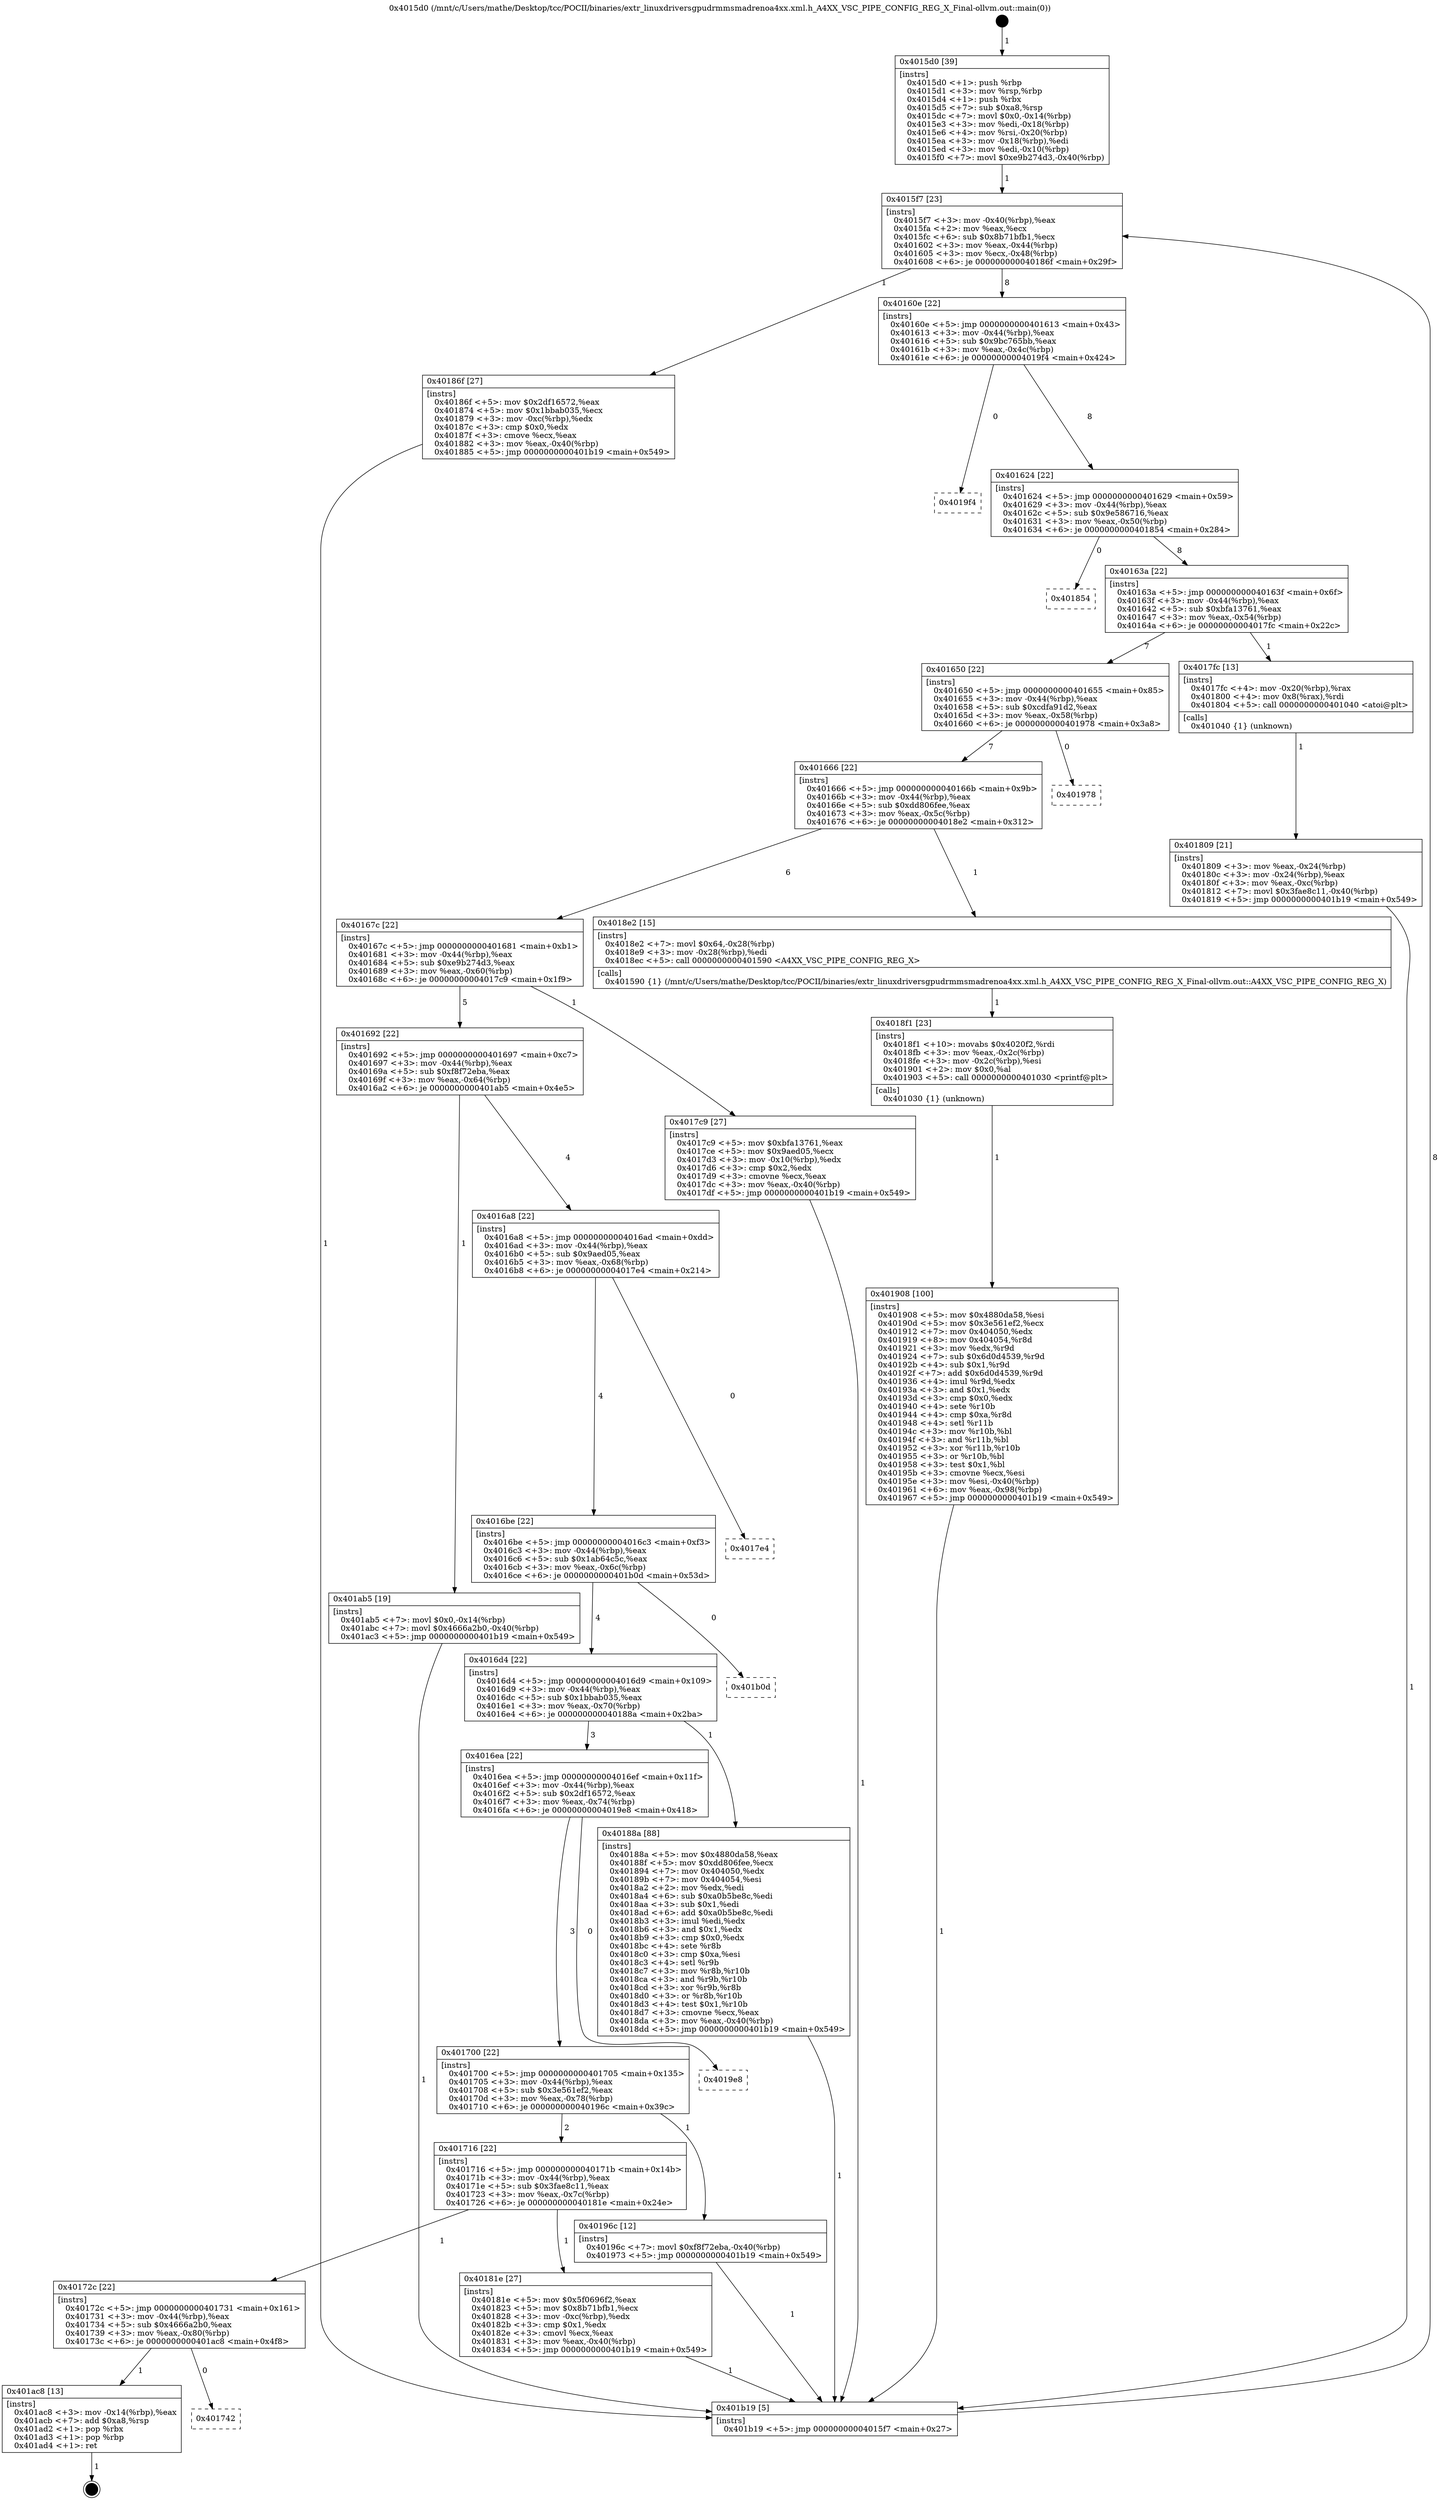 digraph "0x4015d0" {
  label = "0x4015d0 (/mnt/c/Users/mathe/Desktop/tcc/POCII/binaries/extr_linuxdriversgpudrmmsmadrenoa4xx.xml.h_A4XX_VSC_PIPE_CONFIG_REG_X_Final-ollvm.out::main(0))"
  labelloc = "t"
  node[shape=record]

  Entry [label="",width=0.3,height=0.3,shape=circle,fillcolor=black,style=filled]
  "0x4015f7" [label="{
     0x4015f7 [23]\l
     | [instrs]\l
     &nbsp;&nbsp;0x4015f7 \<+3\>: mov -0x40(%rbp),%eax\l
     &nbsp;&nbsp;0x4015fa \<+2\>: mov %eax,%ecx\l
     &nbsp;&nbsp;0x4015fc \<+6\>: sub $0x8b71bfb1,%ecx\l
     &nbsp;&nbsp;0x401602 \<+3\>: mov %eax,-0x44(%rbp)\l
     &nbsp;&nbsp;0x401605 \<+3\>: mov %ecx,-0x48(%rbp)\l
     &nbsp;&nbsp;0x401608 \<+6\>: je 000000000040186f \<main+0x29f\>\l
  }"]
  "0x40186f" [label="{
     0x40186f [27]\l
     | [instrs]\l
     &nbsp;&nbsp;0x40186f \<+5\>: mov $0x2df16572,%eax\l
     &nbsp;&nbsp;0x401874 \<+5\>: mov $0x1bbab035,%ecx\l
     &nbsp;&nbsp;0x401879 \<+3\>: mov -0xc(%rbp),%edx\l
     &nbsp;&nbsp;0x40187c \<+3\>: cmp $0x0,%edx\l
     &nbsp;&nbsp;0x40187f \<+3\>: cmove %ecx,%eax\l
     &nbsp;&nbsp;0x401882 \<+3\>: mov %eax,-0x40(%rbp)\l
     &nbsp;&nbsp;0x401885 \<+5\>: jmp 0000000000401b19 \<main+0x549\>\l
  }"]
  "0x40160e" [label="{
     0x40160e [22]\l
     | [instrs]\l
     &nbsp;&nbsp;0x40160e \<+5\>: jmp 0000000000401613 \<main+0x43\>\l
     &nbsp;&nbsp;0x401613 \<+3\>: mov -0x44(%rbp),%eax\l
     &nbsp;&nbsp;0x401616 \<+5\>: sub $0x9bc765bb,%eax\l
     &nbsp;&nbsp;0x40161b \<+3\>: mov %eax,-0x4c(%rbp)\l
     &nbsp;&nbsp;0x40161e \<+6\>: je 00000000004019f4 \<main+0x424\>\l
  }"]
  Exit [label="",width=0.3,height=0.3,shape=circle,fillcolor=black,style=filled,peripheries=2]
  "0x4019f4" [label="{
     0x4019f4\l
  }", style=dashed]
  "0x401624" [label="{
     0x401624 [22]\l
     | [instrs]\l
     &nbsp;&nbsp;0x401624 \<+5\>: jmp 0000000000401629 \<main+0x59\>\l
     &nbsp;&nbsp;0x401629 \<+3\>: mov -0x44(%rbp),%eax\l
     &nbsp;&nbsp;0x40162c \<+5\>: sub $0x9e586716,%eax\l
     &nbsp;&nbsp;0x401631 \<+3\>: mov %eax,-0x50(%rbp)\l
     &nbsp;&nbsp;0x401634 \<+6\>: je 0000000000401854 \<main+0x284\>\l
  }"]
  "0x401742" [label="{
     0x401742\l
  }", style=dashed]
  "0x401854" [label="{
     0x401854\l
  }", style=dashed]
  "0x40163a" [label="{
     0x40163a [22]\l
     | [instrs]\l
     &nbsp;&nbsp;0x40163a \<+5\>: jmp 000000000040163f \<main+0x6f\>\l
     &nbsp;&nbsp;0x40163f \<+3\>: mov -0x44(%rbp),%eax\l
     &nbsp;&nbsp;0x401642 \<+5\>: sub $0xbfa13761,%eax\l
     &nbsp;&nbsp;0x401647 \<+3\>: mov %eax,-0x54(%rbp)\l
     &nbsp;&nbsp;0x40164a \<+6\>: je 00000000004017fc \<main+0x22c\>\l
  }"]
  "0x401ac8" [label="{
     0x401ac8 [13]\l
     | [instrs]\l
     &nbsp;&nbsp;0x401ac8 \<+3\>: mov -0x14(%rbp),%eax\l
     &nbsp;&nbsp;0x401acb \<+7\>: add $0xa8,%rsp\l
     &nbsp;&nbsp;0x401ad2 \<+1\>: pop %rbx\l
     &nbsp;&nbsp;0x401ad3 \<+1\>: pop %rbp\l
     &nbsp;&nbsp;0x401ad4 \<+1\>: ret\l
  }"]
  "0x4017fc" [label="{
     0x4017fc [13]\l
     | [instrs]\l
     &nbsp;&nbsp;0x4017fc \<+4\>: mov -0x20(%rbp),%rax\l
     &nbsp;&nbsp;0x401800 \<+4\>: mov 0x8(%rax),%rdi\l
     &nbsp;&nbsp;0x401804 \<+5\>: call 0000000000401040 \<atoi@plt\>\l
     | [calls]\l
     &nbsp;&nbsp;0x401040 \{1\} (unknown)\l
  }"]
  "0x401650" [label="{
     0x401650 [22]\l
     | [instrs]\l
     &nbsp;&nbsp;0x401650 \<+5\>: jmp 0000000000401655 \<main+0x85\>\l
     &nbsp;&nbsp;0x401655 \<+3\>: mov -0x44(%rbp),%eax\l
     &nbsp;&nbsp;0x401658 \<+5\>: sub $0xcdfa91d2,%eax\l
     &nbsp;&nbsp;0x40165d \<+3\>: mov %eax,-0x58(%rbp)\l
     &nbsp;&nbsp;0x401660 \<+6\>: je 0000000000401978 \<main+0x3a8\>\l
  }"]
  "0x401908" [label="{
     0x401908 [100]\l
     | [instrs]\l
     &nbsp;&nbsp;0x401908 \<+5\>: mov $0x4880da58,%esi\l
     &nbsp;&nbsp;0x40190d \<+5\>: mov $0x3e561ef2,%ecx\l
     &nbsp;&nbsp;0x401912 \<+7\>: mov 0x404050,%edx\l
     &nbsp;&nbsp;0x401919 \<+8\>: mov 0x404054,%r8d\l
     &nbsp;&nbsp;0x401921 \<+3\>: mov %edx,%r9d\l
     &nbsp;&nbsp;0x401924 \<+7\>: sub $0x6d0d4539,%r9d\l
     &nbsp;&nbsp;0x40192b \<+4\>: sub $0x1,%r9d\l
     &nbsp;&nbsp;0x40192f \<+7\>: add $0x6d0d4539,%r9d\l
     &nbsp;&nbsp;0x401936 \<+4\>: imul %r9d,%edx\l
     &nbsp;&nbsp;0x40193a \<+3\>: and $0x1,%edx\l
     &nbsp;&nbsp;0x40193d \<+3\>: cmp $0x0,%edx\l
     &nbsp;&nbsp;0x401940 \<+4\>: sete %r10b\l
     &nbsp;&nbsp;0x401944 \<+4\>: cmp $0xa,%r8d\l
     &nbsp;&nbsp;0x401948 \<+4\>: setl %r11b\l
     &nbsp;&nbsp;0x40194c \<+3\>: mov %r10b,%bl\l
     &nbsp;&nbsp;0x40194f \<+3\>: and %r11b,%bl\l
     &nbsp;&nbsp;0x401952 \<+3\>: xor %r11b,%r10b\l
     &nbsp;&nbsp;0x401955 \<+3\>: or %r10b,%bl\l
     &nbsp;&nbsp;0x401958 \<+3\>: test $0x1,%bl\l
     &nbsp;&nbsp;0x40195b \<+3\>: cmovne %ecx,%esi\l
     &nbsp;&nbsp;0x40195e \<+3\>: mov %esi,-0x40(%rbp)\l
     &nbsp;&nbsp;0x401961 \<+6\>: mov %eax,-0x98(%rbp)\l
     &nbsp;&nbsp;0x401967 \<+5\>: jmp 0000000000401b19 \<main+0x549\>\l
  }"]
  "0x401978" [label="{
     0x401978\l
  }", style=dashed]
  "0x401666" [label="{
     0x401666 [22]\l
     | [instrs]\l
     &nbsp;&nbsp;0x401666 \<+5\>: jmp 000000000040166b \<main+0x9b\>\l
     &nbsp;&nbsp;0x40166b \<+3\>: mov -0x44(%rbp),%eax\l
     &nbsp;&nbsp;0x40166e \<+5\>: sub $0xdd806fee,%eax\l
     &nbsp;&nbsp;0x401673 \<+3\>: mov %eax,-0x5c(%rbp)\l
     &nbsp;&nbsp;0x401676 \<+6\>: je 00000000004018e2 \<main+0x312\>\l
  }"]
  "0x4018f1" [label="{
     0x4018f1 [23]\l
     | [instrs]\l
     &nbsp;&nbsp;0x4018f1 \<+10\>: movabs $0x4020f2,%rdi\l
     &nbsp;&nbsp;0x4018fb \<+3\>: mov %eax,-0x2c(%rbp)\l
     &nbsp;&nbsp;0x4018fe \<+3\>: mov -0x2c(%rbp),%esi\l
     &nbsp;&nbsp;0x401901 \<+2\>: mov $0x0,%al\l
     &nbsp;&nbsp;0x401903 \<+5\>: call 0000000000401030 \<printf@plt\>\l
     | [calls]\l
     &nbsp;&nbsp;0x401030 \{1\} (unknown)\l
  }"]
  "0x4018e2" [label="{
     0x4018e2 [15]\l
     | [instrs]\l
     &nbsp;&nbsp;0x4018e2 \<+7\>: movl $0x64,-0x28(%rbp)\l
     &nbsp;&nbsp;0x4018e9 \<+3\>: mov -0x28(%rbp),%edi\l
     &nbsp;&nbsp;0x4018ec \<+5\>: call 0000000000401590 \<A4XX_VSC_PIPE_CONFIG_REG_X\>\l
     | [calls]\l
     &nbsp;&nbsp;0x401590 \{1\} (/mnt/c/Users/mathe/Desktop/tcc/POCII/binaries/extr_linuxdriversgpudrmmsmadrenoa4xx.xml.h_A4XX_VSC_PIPE_CONFIG_REG_X_Final-ollvm.out::A4XX_VSC_PIPE_CONFIG_REG_X)\l
  }"]
  "0x40167c" [label="{
     0x40167c [22]\l
     | [instrs]\l
     &nbsp;&nbsp;0x40167c \<+5\>: jmp 0000000000401681 \<main+0xb1\>\l
     &nbsp;&nbsp;0x401681 \<+3\>: mov -0x44(%rbp),%eax\l
     &nbsp;&nbsp;0x401684 \<+5\>: sub $0xe9b274d3,%eax\l
     &nbsp;&nbsp;0x401689 \<+3\>: mov %eax,-0x60(%rbp)\l
     &nbsp;&nbsp;0x40168c \<+6\>: je 00000000004017c9 \<main+0x1f9\>\l
  }"]
  "0x40172c" [label="{
     0x40172c [22]\l
     | [instrs]\l
     &nbsp;&nbsp;0x40172c \<+5\>: jmp 0000000000401731 \<main+0x161\>\l
     &nbsp;&nbsp;0x401731 \<+3\>: mov -0x44(%rbp),%eax\l
     &nbsp;&nbsp;0x401734 \<+5\>: sub $0x4666a2b0,%eax\l
     &nbsp;&nbsp;0x401739 \<+3\>: mov %eax,-0x80(%rbp)\l
     &nbsp;&nbsp;0x40173c \<+6\>: je 0000000000401ac8 \<main+0x4f8\>\l
  }"]
  "0x4017c9" [label="{
     0x4017c9 [27]\l
     | [instrs]\l
     &nbsp;&nbsp;0x4017c9 \<+5\>: mov $0xbfa13761,%eax\l
     &nbsp;&nbsp;0x4017ce \<+5\>: mov $0x9aed05,%ecx\l
     &nbsp;&nbsp;0x4017d3 \<+3\>: mov -0x10(%rbp),%edx\l
     &nbsp;&nbsp;0x4017d6 \<+3\>: cmp $0x2,%edx\l
     &nbsp;&nbsp;0x4017d9 \<+3\>: cmovne %ecx,%eax\l
     &nbsp;&nbsp;0x4017dc \<+3\>: mov %eax,-0x40(%rbp)\l
     &nbsp;&nbsp;0x4017df \<+5\>: jmp 0000000000401b19 \<main+0x549\>\l
  }"]
  "0x401692" [label="{
     0x401692 [22]\l
     | [instrs]\l
     &nbsp;&nbsp;0x401692 \<+5\>: jmp 0000000000401697 \<main+0xc7\>\l
     &nbsp;&nbsp;0x401697 \<+3\>: mov -0x44(%rbp),%eax\l
     &nbsp;&nbsp;0x40169a \<+5\>: sub $0xf8f72eba,%eax\l
     &nbsp;&nbsp;0x40169f \<+3\>: mov %eax,-0x64(%rbp)\l
     &nbsp;&nbsp;0x4016a2 \<+6\>: je 0000000000401ab5 \<main+0x4e5\>\l
  }"]
  "0x401b19" [label="{
     0x401b19 [5]\l
     | [instrs]\l
     &nbsp;&nbsp;0x401b19 \<+5\>: jmp 00000000004015f7 \<main+0x27\>\l
  }"]
  "0x4015d0" [label="{
     0x4015d0 [39]\l
     | [instrs]\l
     &nbsp;&nbsp;0x4015d0 \<+1\>: push %rbp\l
     &nbsp;&nbsp;0x4015d1 \<+3\>: mov %rsp,%rbp\l
     &nbsp;&nbsp;0x4015d4 \<+1\>: push %rbx\l
     &nbsp;&nbsp;0x4015d5 \<+7\>: sub $0xa8,%rsp\l
     &nbsp;&nbsp;0x4015dc \<+7\>: movl $0x0,-0x14(%rbp)\l
     &nbsp;&nbsp;0x4015e3 \<+3\>: mov %edi,-0x18(%rbp)\l
     &nbsp;&nbsp;0x4015e6 \<+4\>: mov %rsi,-0x20(%rbp)\l
     &nbsp;&nbsp;0x4015ea \<+3\>: mov -0x18(%rbp),%edi\l
     &nbsp;&nbsp;0x4015ed \<+3\>: mov %edi,-0x10(%rbp)\l
     &nbsp;&nbsp;0x4015f0 \<+7\>: movl $0xe9b274d3,-0x40(%rbp)\l
  }"]
  "0x401809" [label="{
     0x401809 [21]\l
     | [instrs]\l
     &nbsp;&nbsp;0x401809 \<+3\>: mov %eax,-0x24(%rbp)\l
     &nbsp;&nbsp;0x40180c \<+3\>: mov -0x24(%rbp),%eax\l
     &nbsp;&nbsp;0x40180f \<+3\>: mov %eax,-0xc(%rbp)\l
     &nbsp;&nbsp;0x401812 \<+7\>: movl $0x3fae8c11,-0x40(%rbp)\l
     &nbsp;&nbsp;0x401819 \<+5\>: jmp 0000000000401b19 \<main+0x549\>\l
  }"]
  "0x40181e" [label="{
     0x40181e [27]\l
     | [instrs]\l
     &nbsp;&nbsp;0x40181e \<+5\>: mov $0x5f0696f2,%eax\l
     &nbsp;&nbsp;0x401823 \<+5\>: mov $0x8b71bfb1,%ecx\l
     &nbsp;&nbsp;0x401828 \<+3\>: mov -0xc(%rbp),%edx\l
     &nbsp;&nbsp;0x40182b \<+3\>: cmp $0x1,%edx\l
     &nbsp;&nbsp;0x40182e \<+3\>: cmovl %ecx,%eax\l
     &nbsp;&nbsp;0x401831 \<+3\>: mov %eax,-0x40(%rbp)\l
     &nbsp;&nbsp;0x401834 \<+5\>: jmp 0000000000401b19 \<main+0x549\>\l
  }"]
  "0x401ab5" [label="{
     0x401ab5 [19]\l
     | [instrs]\l
     &nbsp;&nbsp;0x401ab5 \<+7\>: movl $0x0,-0x14(%rbp)\l
     &nbsp;&nbsp;0x401abc \<+7\>: movl $0x4666a2b0,-0x40(%rbp)\l
     &nbsp;&nbsp;0x401ac3 \<+5\>: jmp 0000000000401b19 \<main+0x549\>\l
  }"]
  "0x4016a8" [label="{
     0x4016a8 [22]\l
     | [instrs]\l
     &nbsp;&nbsp;0x4016a8 \<+5\>: jmp 00000000004016ad \<main+0xdd\>\l
     &nbsp;&nbsp;0x4016ad \<+3\>: mov -0x44(%rbp),%eax\l
     &nbsp;&nbsp;0x4016b0 \<+5\>: sub $0x9aed05,%eax\l
     &nbsp;&nbsp;0x4016b5 \<+3\>: mov %eax,-0x68(%rbp)\l
     &nbsp;&nbsp;0x4016b8 \<+6\>: je 00000000004017e4 \<main+0x214\>\l
  }"]
  "0x401716" [label="{
     0x401716 [22]\l
     | [instrs]\l
     &nbsp;&nbsp;0x401716 \<+5\>: jmp 000000000040171b \<main+0x14b\>\l
     &nbsp;&nbsp;0x40171b \<+3\>: mov -0x44(%rbp),%eax\l
     &nbsp;&nbsp;0x40171e \<+5\>: sub $0x3fae8c11,%eax\l
     &nbsp;&nbsp;0x401723 \<+3\>: mov %eax,-0x7c(%rbp)\l
     &nbsp;&nbsp;0x401726 \<+6\>: je 000000000040181e \<main+0x24e\>\l
  }"]
  "0x4017e4" [label="{
     0x4017e4\l
  }", style=dashed]
  "0x4016be" [label="{
     0x4016be [22]\l
     | [instrs]\l
     &nbsp;&nbsp;0x4016be \<+5\>: jmp 00000000004016c3 \<main+0xf3\>\l
     &nbsp;&nbsp;0x4016c3 \<+3\>: mov -0x44(%rbp),%eax\l
     &nbsp;&nbsp;0x4016c6 \<+5\>: sub $0x1ab64c5c,%eax\l
     &nbsp;&nbsp;0x4016cb \<+3\>: mov %eax,-0x6c(%rbp)\l
     &nbsp;&nbsp;0x4016ce \<+6\>: je 0000000000401b0d \<main+0x53d\>\l
  }"]
  "0x40196c" [label="{
     0x40196c [12]\l
     | [instrs]\l
     &nbsp;&nbsp;0x40196c \<+7\>: movl $0xf8f72eba,-0x40(%rbp)\l
     &nbsp;&nbsp;0x401973 \<+5\>: jmp 0000000000401b19 \<main+0x549\>\l
  }"]
  "0x401b0d" [label="{
     0x401b0d\l
  }", style=dashed]
  "0x4016d4" [label="{
     0x4016d4 [22]\l
     | [instrs]\l
     &nbsp;&nbsp;0x4016d4 \<+5\>: jmp 00000000004016d9 \<main+0x109\>\l
     &nbsp;&nbsp;0x4016d9 \<+3\>: mov -0x44(%rbp),%eax\l
     &nbsp;&nbsp;0x4016dc \<+5\>: sub $0x1bbab035,%eax\l
     &nbsp;&nbsp;0x4016e1 \<+3\>: mov %eax,-0x70(%rbp)\l
     &nbsp;&nbsp;0x4016e4 \<+6\>: je 000000000040188a \<main+0x2ba\>\l
  }"]
  "0x401700" [label="{
     0x401700 [22]\l
     | [instrs]\l
     &nbsp;&nbsp;0x401700 \<+5\>: jmp 0000000000401705 \<main+0x135\>\l
     &nbsp;&nbsp;0x401705 \<+3\>: mov -0x44(%rbp),%eax\l
     &nbsp;&nbsp;0x401708 \<+5\>: sub $0x3e561ef2,%eax\l
     &nbsp;&nbsp;0x40170d \<+3\>: mov %eax,-0x78(%rbp)\l
     &nbsp;&nbsp;0x401710 \<+6\>: je 000000000040196c \<main+0x39c\>\l
  }"]
  "0x40188a" [label="{
     0x40188a [88]\l
     | [instrs]\l
     &nbsp;&nbsp;0x40188a \<+5\>: mov $0x4880da58,%eax\l
     &nbsp;&nbsp;0x40188f \<+5\>: mov $0xdd806fee,%ecx\l
     &nbsp;&nbsp;0x401894 \<+7\>: mov 0x404050,%edx\l
     &nbsp;&nbsp;0x40189b \<+7\>: mov 0x404054,%esi\l
     &nbsp;&nbsp;0x4018a2 \<+2\>: mov %edx,%edi\l
     &nbsp;&nbsp;0x4018a4 \<+6\>: sub $0xa0b5be8c,%edi\l
     &nbsp;&nbsp;0x4018aa \<+3\>: sub $0x1,%edi\l
     &nbsp;&nbsp;0x4018ad \<+6\>: add $0xa0b5be8c,%edi\l
     &nbsp;&nbsp;0x4018b3 \<+3\>: imul %edi,%edx\l
     &nbsp;&nbsp;0x4018b6 \<+3\>: and $0x1,%edx\l
     &nbsp;&nbsp;0x4018b9 \<+3\>: cmp $0x0,%edx\l
     &nbsp;&nbsp;0x4018bc \<+4\>: sete %r8b\l
     &nbsp;&nbsp;0x4018c0 \<+3\>: cmp $0xa,%esi\l
     &nbsp;&nbsp;0x4018c3 \<+4\>: setl %r9b\l
     &nbsp;&nbsp;0x4018c7 \<+3\>: mov %r8b,%r10b\l
     &nbsp;&nbsp;0x4018ca \<+3\>: and %r9b,%r10b\l
     &nbsp;&nbsp;0x4018cd \<+3\>: xor %r9b,%r8b\l
     &nbsp;&nbsp;0x4018d0 \<+3\>: or %r8b,%r10b\l
     &nbsp;&nbsp;0x4018d3 \<+4\>: test $0x1,%r10b\l
     &nbsp;&nbsp;0x4018d7 \<+3\>: cmovne %ecx,%eax\l
     &nbsp;&nbsp;0x4018da \<+3\>: mov %eax,-0x40(%rbp)\l
     &nbsp;&nbsp;0x4018dd \<+5\>: jmp 0000000000401b19 \<main+0x549\>\l
  }"]
  "0x4016ea" [label="{
     0x4016ea [22]\l
     | [instrs]\l
     &nbsp;&nbsp;0x4016ea \<+5\>: jmp 00000000004016ef \<main+0x11f\>\l
     &nbsp;&nbsp;0x4016ef \<+3\>: mov -0x44(%rbp),%eax\l
     &nbsp;&nbsp;0x4016f2 \<+5\>: sub $0x2df16572,%eax\l
     &nbsp;&nbsp;0x4016f7 \<+3\>: mov %eax,-0x74(%rbp)\l
     &nbsp;&nbsp;0x4016fa \<+6\>: je 00000000004019e8 \<main+0x418\>\l
  }"]
  "0x4019e8" [label="{
     0x4019e8\l
  }", style=dashed]
  Entry -> "0x4015d0" [label=" 1"]
  "0x4015f7" -> "0x40186f" [label=" 1"]
  "0x4015f7" -> "0x40160e" [label=" 8"]
  "0x401ac8" -> Exit [label=" 1"]
  "0x40160e" -> "0x4019f4" [label=" 0"]
  "0x40160e" -> "0x401624" [label=" 8"]
  "0x40172c" -> "0x401742" [label=" 0"]
  "0x401624" -> "0x401854" [label=" 0"]
  "0x401624" -> "0x40163a" [label=" 8"]
  "0x40172c" -> "0x401ac8" [label=" 1"]
  "0x40163a" -> "0x4017fc" [label=" 1"]
  "0x40163a" -> "0x401650" [label=" 7"]
  "0x401ab5" -> "0x401b19" [label=" 1"]
  "0x401650" -> "0x401978" [label=" 0"]
  "0x401650" -> "0x401666" [label=" 7"]
  "0x40196c" -> "0x401b19" [label=" 1"]
  "0x401666" -> "0x4018e2" [label=" 1"]
  "0x401666" -> "0x40167c" [label=" 6"]
  "0x401908" -> "0x401b19" [label=" 1"]
  "0x40167c" -> "0x4017c9" [label=" 1"]
  "0x40167c" -> "0x401692" [label=" 5"]
  "0x4017c9" -> "0x401b19" [label=" 1"]
  "0x4015d0" -> "0x4015f7" [label=" 1"]
  "0x401b19" -> "0x4015f7" [label=" 8"]
  "0x4017fc" -> "0x401809" [label=" 1"]
  "0x401809" -> "0x401b19" [label=" 1"]
  "0x4018f1" -> "0x401908" [label=" 1"]
  "0x401692" -> "0x401ab5" [label=" 1"]
  "0x401692" -> "0x4016a8" [label=" 4"]
  "0x4018e2" -> "0x4018f1" [label=" 1"]
  "0x4016a8" -> "0x4017e4" [label=" 0"]
  "0x4016a8" -> "0x4016be" [label=" 4"]
  "0x40186f" -> "0x401b19" [label=" 1"]
  "0x4016be" -> "0x401b0d" [label=" 0"]
  "0x4016be" -> "0x4016d4" [label=" 4"]
  "0x40181e" -> "0x401b19" [label=" 1"]
  "0x4016d4" -> "0x40188a" [label=" 1"]
  "0x4016d4" -> "0x4016ea" [label=" 3"]
  "0x401716" -> "0x40181e" [label=" 1"]
  "0x4016ea" -> "0x4019e8" [label=" 0"]
  "0x4016ea" -> "0x401700" [label=" 3"]
  "0x401716" -> "0x40172c" [label=" 1"]
  "0x401700" -> "0x40196c" [label=" 1"]
  "0x401700" -> "0x401716" [label=" 2"]
  "0x40188a" -> "0x401b19" [label=" 1"]
}

